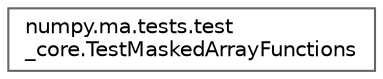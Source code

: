 digraph "Graphical Class Hierarchy"
{
 // LATEX_PDF_SIZE
  bgcolor="transparent";
  edge [fontname=Helvetica,fontsize=10,labelfontname=Helvetica,labelfontsize=10];
  node [fontname=Helvetica,fontsize=10,shape=box,height=0.2,width=0.4];
  rankdir="LR";
  Node0 [id="Node000000",label="numpy.ma.tests.test\l_core.TestMaskedArrayFunctions",height=0.2,width=0.4,color="grey40", fillcolor="white", style="filled",URL="$d0/de3/classnumpy_1_1ma_1_1tests_1_1test__core_1_1TestMaskedArrayFunctions.html",tooltip=" "];
}
